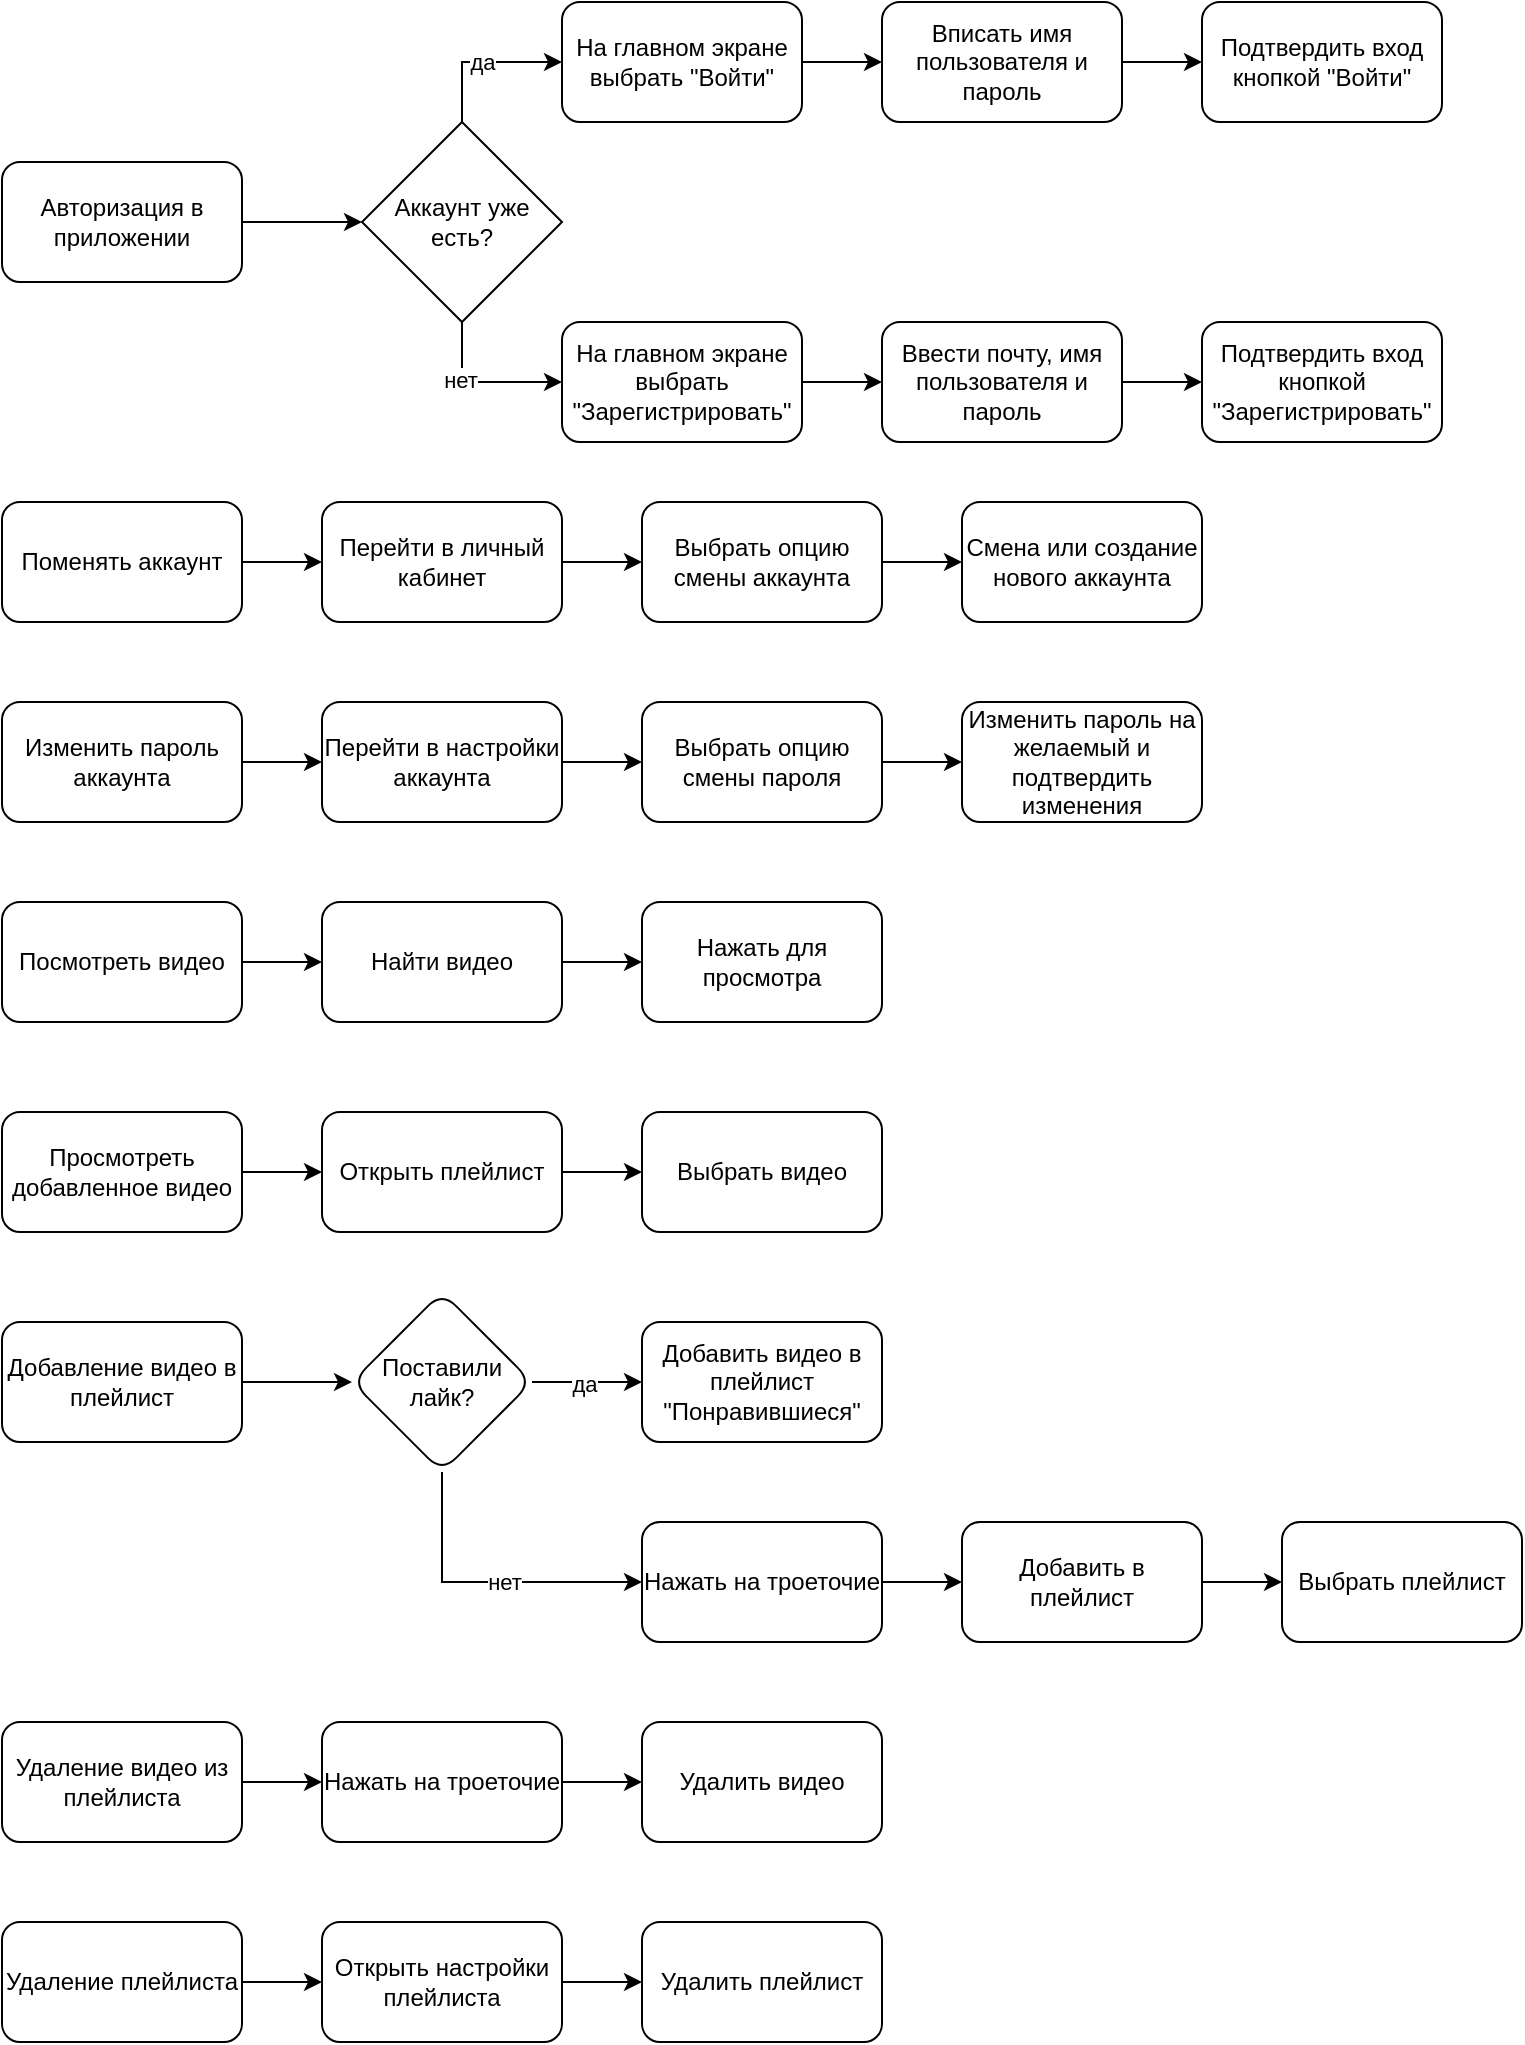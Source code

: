 <mxfile version="24.0.7" type="github">
  <diagram name="Страница — 1" id="xRKPHm19EElf_OOrfpzl">
    <mxGraphModel dx="2343" dy="1055" grid="1" gridSize="10" guides="1" tooltips="1" connect="1" arrows="1" fold="1" page="1" pageScale="1" pageWidth="827" pageHeight="1169" math="0" shadow="0">
      <root>
        <mxCell id="0" />
        <mxCell id="1" parent="0" />
        <mxCell id="4i-pU9etmvEjD7DSHIPk-17" style="edgeStyle=orthogonalEdgeStyle;rounded=0;orthogonalLoop=1;jettySize=auto;html=1;exitX=1;exitY=0.5;exitDx=0;exitDy=0;entryX=0;entryY=0.5;entryDx=0;entryDy=0;" edge="1" parent="1" source="4i-pU9etmvEjD7DSHIPk-1" target="4i-pU9etmvEjD7DSHIPk-2">
          <mxGeometry relative="1" as="geometry" />
        </mxCell>
        <mxCell id="4i-pU9etmvEjD7DSHIPk-1" value="Авторизация в приложении" style="rounded=1;whiteSpace=wrap;html=1;" vertex="1" parent="1">
          <mxGeometry x="40" y="110" width="120" height="60" as="geometry" />
        </mxCell>
        <mxCell id="4i-pU9etmvEjD7DSHIPk-18" style="edgeStyle=orthogonalEdgeStyle;rounded=0;orthogonalLoop=1;jettySize=auto;html=1;entryX=0;entryY=0.5;entryDx=0;entryDy=0;" edge="1" parent="1" source="4i-pU9etmvEjD7DSHIPk-2" target="4i-pU9etmvEjD7DSHIPk-4">
          <mxGeometry relative="1" as="geometry" />
        </mxCell>
        <mxCell id="4i-pU9etmvEjD7DSHIPk-21" value="да" style="edgeLabel;html=1;align=center;verticalAlign=middle;resizable=0;points=[];" vertex="1" connectable="0" parent="4i-pU9etmvEjD7DSHIPk-18">
          <mxGeometry x="-0.012" relative="1" as="geometry">
            <mxPoint as="offset" />
          </mxGeometry>
        </mxCell>
        <mxCell id="4i-pU9etmvEjD7DSHIPk-22" style="edgeStyle=orthogonalEdgeStyle;rounded=0;orthogonalLoop=1;jettySize=auto;html=1;exitX=0.5;exitY=1;exitDx=0;exitDy=0;entryX=0;entryY=0.5;entryDx=0;entryDy=0;" edge="1" parent="1" source="4i-pU9etmvEjD7DSHIPk-2" target="4i-pU9etmvEjD7DSHIPk-5">
          <mxGeometry relative="1" as="geometry" />
        </mxCell>
        <mxCell id="4i-pU9etmvEjD7DSHIPk-23" value="нет" style="edgeLabel;html=1;align=center;verticalAlign=middle;resizable=0;points=[];" vertex="1" connectable="0" parent="4i-pU9etmvEjD7DSHIPk-22">
          <mxGeometry x="-0.282" y="-1" relative="1" as="geometry">
            <mxPoint as="offset" />
          </mxGeometry>
        </mxCell>
        <mxCell id="4i-pU9etmvEjD7DSHIPk-2" value="Аккаунт уже&lt;div&gt;есть?&lt;/div&gt;" style="rhombus;whiteSpace=wrap;html=1;" vertex="1" parent="1">
          <mxGeometry x="220" y="90" width="100" height="100" as="geometry" />
        </mxCell>
        <mxCell id="4i-pU9etmvEjD7DSHIPk-20" value="" style="edgeStyle=orthogonalEdgeStyle;rounded=0;orthogonalLoop=1;jettySize=auto;html=1;" edge="1" parent="1" source="4i-pU9etmvEjD7DSHIPk-4" target="4i-pU9etmvEjD7DSHIPk-19">
          <mxGeometry relative="1" as="geometry" />
        </mxCell>
        <mxCell id="4i-pU9etmvEjD7DSHIPk-4" value="На главном экране выбрать &quot;Войти&quot;" style="rounded=1;whiteSpace=wrap;html=1;" vertex="1" parent="1">
          <mxGeometry x="320" y="30" width="120" height="60" as="geometry" />
        </mxCell>
        <mxCell id="4i-pU9etmvEjD7DSHIPk-25" value="" style="edgeStyle=orthogonalEdgeStyle;rounded=0;orthogonalLoop=1;jettySize=auto;html=1;" edge="1" parent="1" source="4i-pU9etmvEjD7DSHIPk-5" target="4i-pU9etmvEjD7DSHIPk-24">
          <mxGeometry relative="1" as="geometry" />
        </mxCell>
        <mxCell id="4i-pU9etmvEjD7DSHIPk-5" value="На главном экране выбрать &quot;Зарегистрировать&quot;" style="rounded=1;whiteSpace=wrap;html=1;" vertex="1" parent="1">
          <mxGeometry x="320" y="190" width="120" height="60" as="geometry" />
        </mxCell>
        <mxCell id="4i-pU9etmvEjD7DSHIPk-27" value="" style="edgeStyle=orthogonalEdgeStyle;rounded=0;orthogonalLoop=1;jettySize=auto;html=1;" edge="1" parent="1" source="4i-pU9etmvEjD7DSHIPk-19" target="4i-pU9etmvEjD7DSHIPk-26">
          <mxGeometry relative="1" as="geometry" />
        </mxCell>
        <mxCell id="4i-pU9etmvEjD7DSHIPk-19" value="Вписать имя пользователя и пароль" style="rounded=1;whiteSpace=wrap;html=1;" vertex="1" parent="1">
          <mxGeometry x="480" y="30" width="120" height="60" as="geometry" />
        </mxCell>
        <mxCell id="4i-pU9etmvEjD7DSHIPk-30" value="" style="edgeStyle=orthogonalEdgeStyle;rounded=0;orthogonalLoop=1;jettySize=auto;html=1;" edge="1" parent="1" source="4i-pU9etmvEjD7DSHIPk-24" target="4i-pU9etmvEjD7DSHIPk-29">
          <mxGeometry relative="1" as="geometry" />
        </mxCell>
        <mxCell id="4i-pU9etmvEjD7DSHIPk-24" value="Ввести почту, имя пользователя и пароль" style="whiteSpace=wrap;html=1;rounded=1;" vertex="1" parent="1">
          <mxGeometry x="480" y="190" width="120" height="60" as="geometry" />
        </mxCell>
        <mxCell id="4i-pU9etmvEjD7DSHIPk-26" value="Подтвердить вход кнопкой &quot;Войти&quot;" style="whiteSpace=wrap;html=1;rounded=1;" vertex="1" parent="1">
          <mxGeometry x="640" y="30" width="120" height="60" as="geometry" />
        </mxCell>
        <mxCell id="4i-pU9etmvEjD7DSHIPk-29" value="Подтвердить вход кнопкой &quot;Зарегистрировать&quot;" style="whiteSpace=wrap;html=1;rounded=1;" vertex="1" parent="1">
          <mxGeometry x="640" y="190" width="120" height="60" as="geometry" />
        </mxCell>
        <mxCell id="4i-pU9etmvEjD7DSHIPk-33" value="" style="edgeStyle=orthogonalEdgeStyle;rounded=0;orthogonalLoop=1;jettySize=auto;html=1;" edge="1" parent="1" source="4i-pU9etmvEjD7DSHIPk-31" target="4i-pU9etmvEjD7DSHIPk-32">
          <mxGeometry relative="1" as="geometry" />
        </mxCell>
        <mxCell id="4i-pU9etmvEjD7DSHIPk-31" value="Поменять аккаунт" style="rounded=1;whiteSpace=wrap;html=1;" vertex="1" parent="1">
          <mxGeometry x="40" y="280" width="120" height="60" as="geometry" />
        </mxCell>
        <mxCell id="4i-pU9etmvEjD7DSHIPk-35" value="" style="edgeStyle=orthogonalEdgeStyle;rounded=0;orthogonalLoop=1;jettySize=auto;html=1;" edge="1" parent="1" source="4i-pU9etmvEjD7DSHIPk-32" target="4i-pU9etmvEjD7DSHIPk-34">
          <mxGeometry relative="1" as="geometry" />
        </mxCell>
        <mxCell id="4i-pU9etmvEjD7DSHIPk-32" value="Перейти в личный кабинет" style="whiteSpace=wrap;html=1;rounded=1;" vertex="1" parent="1">
          <mxGeometry x="200" y="280" width="120" height="60" as="geometry" />
        </mxCell>
        <mxCell id="4i-pU9etmvEjD7DSHIPk-37" value="" style="edgeStyle=orthogonalEdgeStyle;rounded=0;orthogonalLoop=1;jettySize=auto;html=1;" edge="1" parent="1" source="4i-pU9etmvEjD7DSHIPk-34" target="4i-pU9etmvEjD7DSHIPk-36">
          <mxGeometry relative="1" as="geometry" />
        </mxCell>
        <mxCell id="4i-pU9etmvEjD7DSHIPk-34" value="Выбрать опцию смены аккаунта" style="whiteSpace=wrap;html=1;rounded=1;" vertex="1" parent="1">
          <mxGeometry x="360" y="280" width="120" height="60" as="geometry" />
        </mxCell>
        <mxCell id="4i-pU9etmvEjD7DSHIPk-36" value="Смена или создание нового аккаунта" style="whiteSpace=wrap;html=1;rounded=1;" vertex="1" parent="1">
          <mxGeometry x="520" y="280" width="120" height="60" as="geometry" />
        </mxCell>
        <mxCell id="4i-pU9etmvEjD7DSHIPk-40" value="" style="edgeStyle=orthogonalEdgeStyle;rounded=0;orthogonalLoop=1;jettySize=auto;html=1;" edge="1" parent="1" source="4i-pU9etmvEjD7DSHIPk-38" target="4i-pU9etmvEjD7DSHIPk-39">
          <mxGeometry relative="1" as="geometry" />
        </mxCell>
        <mxCell id="4i-pU9etmvEjD7DSHIPk-38" value="Изменить пароль аккаунта" style="rounded=1;whiteSpace=wrap;html=1;" vertex="1" parent="1">
          <mxGeometry x="40" y="380" width="120" height="60" as="geometry" />
        </mxCell>
        <mxCell id="4i-pU9etmvEjD7DSHIPk-42" value="" style="edgeStyle=orthogonalEdgeStyle;rounded=0;orthogonalLoop=1;jettySize=auto;html=1;" edge="1" parent="1" source="4i-pU9etmvEjD7DSHIPk-39" target="4i-pU9etmvEjD7DSHIPk-41">
          <mxGeometry relative="1" as="geometry" />
        </mxCell>
        <mxCell id="4i-pU9etmvEjD7DSHIPk-39" value="Перейти в настройки аккаунта" style="whiteSpace=wrap;html=1;rounded=1;" vertex="1" parent="1">
          <mxGeometry x="200" y="380" width="120" height="60" as="geometry" />
        </mxCell>
        <mxCell id="4i-pU9etmvEjD7DSHIPk-44" value="" style="edgeStyle=orthogonalEdgeStyle;rounded=0;orthogonalLoop=1;jettySize=auto;html=1;" edge="1" parent="1" source="4i-pU9etmvEjD7DSHIPk-41" target="4i-pU9etmvEjD7DSHIPk-43">
          <mxGeometry relative="1" as="geometry" />
        </mxCell>
        <mxCell id="4i-pU9etmvEjD7DSHIPk-41" value="Выбрать опцию смены пароля" style="whiteSpace=wrap;html=1;rounded=1;" vertex="1" parent="1">
          <mxGeometry x="360" y="380" width="120" height="60" as="geometry" />
        </mxCell>
        <mxCell id="4i-pU9etmvEjD7DSHIPk-43" value="Изменить пароль на желаемый и подтвердить изменения" style="whiteSpace=wrap;html=1;rounded=1;" vertex="1" parent="1">
          <mxGeometry x="520" y="380" width="120" height="60" as="geometry" />
        </mxCell>
        <mxCell id="4i-pU9etmvEjD7DSHIPk-48" value="" style="edgeStyle=orthogonalEdgeStyle;rounded=0;orthogonalLoop=1;jettySize=auto;html=1;" edge="1" parent="1" source="4i-pU9etmvEjD7DSHIPk-45" target="4i-pU9etmvEjD7DSHIPk-47">
          <mxGeometry relative="1" as="geometry" />
        </mxCell>
        <mxCell id="4i-pU9etmvEjD7DSHIPk-45" value="Посмотреть видео" style="rounded=1;whiteSpace=wrap;html=1;" vertex="1" parent="1">
          <mxGeometry x="40" y="480" width="120" height="60" as="geometry" />
        </mxCell>
        <mxCell id="4i-pU9etmvEjD7DSHIPk-50" value="" style="edgeStyle=orthogonalEdgeStyle;rounded=0;orthogonalLoop=1;jettySize=auto;html=1;" edge="1" parent="1" source="4i-pU9etmvEjD7DSHIPk-47" target="4i-pU9etmvEjD7DSHIPk-49">
          <mxGeometry relative="1" as="geometry" />
        </mxCell>
        <mxCell id="4i-pU9etmvEjD7DSHIPk-47" value="Найти видео" style="whiteSpace=wrap;html=1;rounded=1;" vertex="1" parent="1">
          <mxGeometry x="200" y="480" width="120" height="60" as="geometry" />
        </mxCell>
        <mxCell id="4i-pU9etmvEjD7DSHIPk-49" value="Нажать для просмотра" style="whiteSpace=wrap;html=1;rounded=1;" vertex="1" parent="1">
          <mxGeometry x="360" y="480" width="120" height="60" as="geometry" />
        </mxCell>
        <mxCell id="4i-pU9etmvEjD7DSHIPk-53" value="" style="edgeStyle=orthogonalEdgeStyle;rounded=0;orthogonalLoop=1;jettySize=auto;html=1;" edge="1" parent="1" source="4i-pU9etmvEjD7DSHIPk-51" target="4i-pU9etmvEjD7DSHIPk-52">
          <mxGeometry relative="1" as="geometry" />
        </mxCell>
        <mxCell id="4i-pU9etmvEjD7DSHIPk-51" value="Просмотреть добавленное видео" style="rounded=1;whiteSpace=wrap;html=1;" vertex="1" parent="1">
          <mxGeometry x="40" y="585" width="120" height="60" as="geometry" />
        </mxCell>
        <mxCell id="4i-pU9etmvEjD7DSHIPk-56" value="" style="edgeStyle=orthogonalEdgeStyle;rounded=0;orthogonalLoop=1;jettySize=auto;html=1;" edge="1" parent="1" source="4i-pU9etmvEjD7DSHIPk-52" target="4i-pU9etmvEjD7DSHIPk-55">
          <mxGeometry relative="1" as="geometry" />
        </mxCell>
        <mxCell id="4i-pU9etmvEjD7DSHIPk-52" value="Открыть плейлист" style="whiteSpace=wrap;html=1;rounded=1;" vertex="1" parent="1">
          <mxGeometry x="200" y="585" width="120" height="60" as="geometry" />
        </mxCell>
        <mxCell id="4i-pU9etmvEjD7DSHIPk-55" value="Выбрать видео" style="whiteSpace=wrap;html=1;rounded=1;" vertex="1" parent="1">
          <mxGeometry x="360" y="585" width="120" height="60" as="geometry" />
        </mxCell>
        <mxCell id="4i-pU9etmvEjD7DSHIPk-61" value="" style="edgeStyle=orthogonalEdgeStyle;rounded=0;orthogonalLoop=1;jettySize=auto;html=1;" edge="1" parent="1" source="4i-pU9etmvEjD7DSHIPk-57" target="4i-pU9etmvEjD7DSHIPk-60">
          <mxGeometry relative="1" as="geometry" />
        </mxCell>
        <mxCell id="4i-pU9etmvEjD7DSHIPk-57" value="Добавление видео в плейлист" style="rounded=1;whiteSpace=wrap;html=1;" vertex="1" parent="1">
          <mxGeometry x="40" y="690" width="120" height="60" as="geometry" />
        </mxCell>
        <mxCell id="4i-pU9etmvEjD7DSHIPk-63" value="" style="edgeStyle=orthogonalEdgeStyle;rounded=0;orthogonalLoop=1;jettySize=auto;html=1;" edge="1" parent="1" source="4i-pU9etmvEjD7DSHIPk-60" target="4i-pU9etmvEjD7DSHIPk-62">
          <mxGeometry relative="1" as="geometry" />
        </mxCell>
        <mxCell id="4i-pU9etmvEjD7DSHIPk-64" value="да" style="edgeLabel;html=1;align=center;verticalAlign=middle;resizable=0;points=[];" vertex="1" connectable="0" parent="4i-pU9etmvEjD7DSHIPk-63">
          <mxGeometry x="-0.073" y="-1" relative="1" as="geometry">
            <mxPoint as="offset" />
          </mxGeometry>
        </mxCell>
        <mxCell id="4i-pU9etmvEjD7DSHIPk-68" style="edgeStyle=orthogonalEdgeStyle;rounded=0;orthogonalLoop=1;jettySize=auto;html=1;exitX=0.5;exitY=1;exitDx=0;exitDy=0;entryX=0;entryY=0.5;entryDx=0;entryDy=0;" edge="1" parent="1" source="4i-pU9etmvEjD7DSHIPk-60" target="4i-pU9etmvEjD7DSHIPk-67">
          <mxGeometry relative="1" as="geometry" />
        </mxCell>
        <mxCell id="4i-pU9etmvEjD7DSHIPk-69" value="нет" style="edgeLabel;html=1;align=center;verticalAlign=middle;resizable=0;points=[];" vertex="1" connectable="0" parent="4i-pU9etmvEjD7DSHIPk-68">
          <mxGeometry x="0.103" relative="1" as="geometry">
            <mxPoint as="offset" />
          </mxGeometry>
        </mxCell>
        <mxCell id="4i-pU9etmvEjD7DSHIPk-60" value="Поставили лайк?" style="rhombus;whiteSpace=wrap;html=1;rounded=1;" vertex="1" parent="1">
          <mxGeometry x="215" y="675" width="90" height="90" as="geometry" />
        </mxCell>
        <mxCell id="4i-pU9etmvEjD7DSHIPk-62" value="Добавить видео в плейлист &quot;Понравившиеся&quot;" style="whiteSpace=wrap;html=1;rounded=1;" vertex="1" parent="1">
          <mxGeometry x="360" y="690" width="120" height="60" as="geometry" />
        </mxCell>
        <mxCell id="4i-pU9etmvEjD7DSHIPk-71" value="" style="edgeStyle=orthogonalEdgeStyle;rounded=0;orthogonalLoop=1;jettySize=auto;html=1;" edge="1" parent="1" source="4i-pU9etmvEjD7DSHIPk-67" target="4i-pU9etmvEjD7DSHIPk-70">
          <mxGeometry relative="1" as="geometry" />
        </mxCell>
        <mxCell id="4i-pU9etmvEjD7DSHIPk-67" value="Нажать на троеточие" style="rounded=1;whiteSpace=wrap;html=1;" vertex="1" parent="1">
          <mxGeometry x="360" y="790" width="120" height="60" as="geometry" />
        </mxCell>
        <mxCell id="4i-pU9etmvEjD7DSHIPk-73" value="" style="edgeStyle=orthogonalEdgeStyle;rounded=0;orthogonalLoop=1;jettySize=auto;html=1;" edge="1" parent="1" source="4i-pU9etmvEjD7DSHIPk-70" target="4i-pU9etmvEjD7DSHIPk-72">
          <mxGeometry relative="1" as="geometry" />
        </mxCell>
        <mxCell id="4i-pU9etmvEjD7DSHIPk-70" value="Добавить в плейлист" style="whiteSpace=wrap;html=1;rounded=1;" vertex="1" parent="1">
          <mxGeometry x="520" y="790" width="120" height="60" as="geometry" />
        </mxCell>
        <mxCell id="4i-pU9etmvEjD7DSHIPk-72" value="Выбрать плейлист" style="whiteSpace=wrap;html=1;rounded=1;" vertex="1" parent="1">
          <mxGeometry x="680" y="790" width="120" height="60" as="geometry" />
        </mxCell>
        <mxCell id="4i-pU9etmvEjD7DSHIPk-77" value="" style="edgeStyle=orthogonalEdgeStyle;rounded=0;orthogonalLoop=1;jettySize=auto;html=1;" edge="1" parent="1" source="4i-pU9etmvEjD7DSHIPk-75" target="4i-pU9etmvEjD7DSHIPk-76">
          <mxGeometry relative="1" as="geometry" />
        </mxCell>
        <mxCell id="4i-pU9etmvEjD7DSHIPk-75" value="Удаление видео из плейлиста" style="rounded=1;whiteSpace=wrap;html=1;" vertex="1" parent="1">
          <mxGeometry x="40" y="890" width="120" height="60" as="geometry" />
        </mxCell>
        <mxCell id="4i-pU9etmvEjD7DSHIPk-81" value="" style="edgeStyle=orthogonalEdgeStyle;rounded=0;orthogonalLoop=1;jettySize=auto;html=1;" edge="1" parent="1" source="4i-pU9etmvEjD7DSHIPk-76" target="4i-pU9etmvEjD7DSHIPk-80">
          <mxGeometry relative="1" as="geometry" />
        </mxCell>
        <mxCell id="4i-pU9etmvEjD7DSHIPk-76" value="Нажать на троеточие" style="whiteSpace=wrap;html=1;rounded=1;" vertex="1" parent="1">
          <mxGeometry x="200" y="890" width="120" height="60" as="geometry" />
        </mxCell>
        <mxCell id="4i-pU9etmvEjD7DSHIPk-80" value="Удалить видео" style="whiteSpace=wrap;html=1;rounded=1;" vertex="1" parent="1">
          <mxGeometry x="360" y="890" width="120" height="60" as="geometry" />
        </mxCell>
        <mxCell id="4i-pU9etmvEjD7DSHIPk-84" value="" style="edgeStyle=orthogonalEdgeStyle;rounded=0;orthogonalLoop=1;jettySize=auto;html=1;" edge="1" parent="1" source="4i-pU9etmvEjD7DSHIPk-82" target="4i-pU9etmvEjD7DSHIPk-83">
          <mxGeometry relative="1" as="geometry" />
        </mxCell>
        <mxCell id="4i-pU9etmvEjD7DSHIPk-82" value="Удаление плейлиста" style="rounded=1;whiteSpace=wrap;html=1;" vertex="1" parent="1">
          <mxGeometry x="40" y="990" width="120" height="60" as="geometry" />
        </mxCell>
        <mxCell id="4i-pU9etmvEjD7DSHIPk-86" value="" style="edgeStyle=orthogonalEdgeStyle;rounded=0;orthogonalLoop=1;jettySize=auto;html=1;" edge="1" parent="1" source="4i-pU9etmvEjD7DSHIPk-83" target="4i-pU9etmvEjD7DSHIPk-85">
          <mxGeometry relative="1" as="geometry" />
        </mxCell>
        <mxCell id="4i-pU9etmvEjD7DSHIPk-83" value="Открыть настройки плейлиста" style="whiteSpace=wrap;html=1;rounded=1;" vertex="1" parent="1">
          <mxGeometry x="200" y="990" width="120" height="60" as="geometry" />
        </mxCell>
        <mxCell id="4i-pU9etmvEjD7DSHIPk-85" value="Удалить плейлист" style="whiteSpace=wrap;html=1;rounded=1;" vertex="1" parent="1">
          <mxGeometry x="360" y="990" width="120" height="60" as="geometry" />
        </mxCell>
      </root>
    </mxGraphModel>
  </diagram>
</mxfile>
